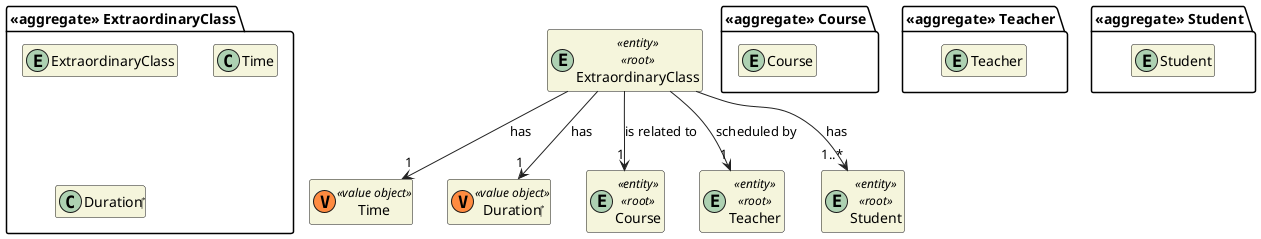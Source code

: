 @startuml US1011_DM

skinparam classAttributeIconSize 0
hide empty attributes
hide empty methods
skinparam classBackgroundColor beige
skinparam ArrowColor #222222

package "<<aggregate>> ExtraordinaryClass" {
  entity ExtraordinaryClass

  class Time
  class Duration‎
}

class Time <<(V,#FF8B40) value object>> {}
class Duration‎ <<(V,#FF8B40) value object>> {}

entity ExtraordinaryClass <<entity>> <<root>> {
}

package "<<aggregate>> Course" {
    entity Course
}

entity Course <<entity>> <<root>> {
}

package "<<aggregate>> Teacher" {
  entity Teacher
}

entity Teacher <<entity>> <<root>> {
}

package "<<aggregate>> Student" {
    entity Student
}

entity Student <<entity>> <<root>> {
}

ExtraordinaryClass --> "1" Teacher : scheduled by
ExtraordinaryClass --> "1..*" Student : has
ExtraordinaryClass --> "1" Course : is related to

ExtraordinaryClass --> "1" "Time" : has
ExtraordinaryClass --> "1" "Duration‎" : has

@enduml
